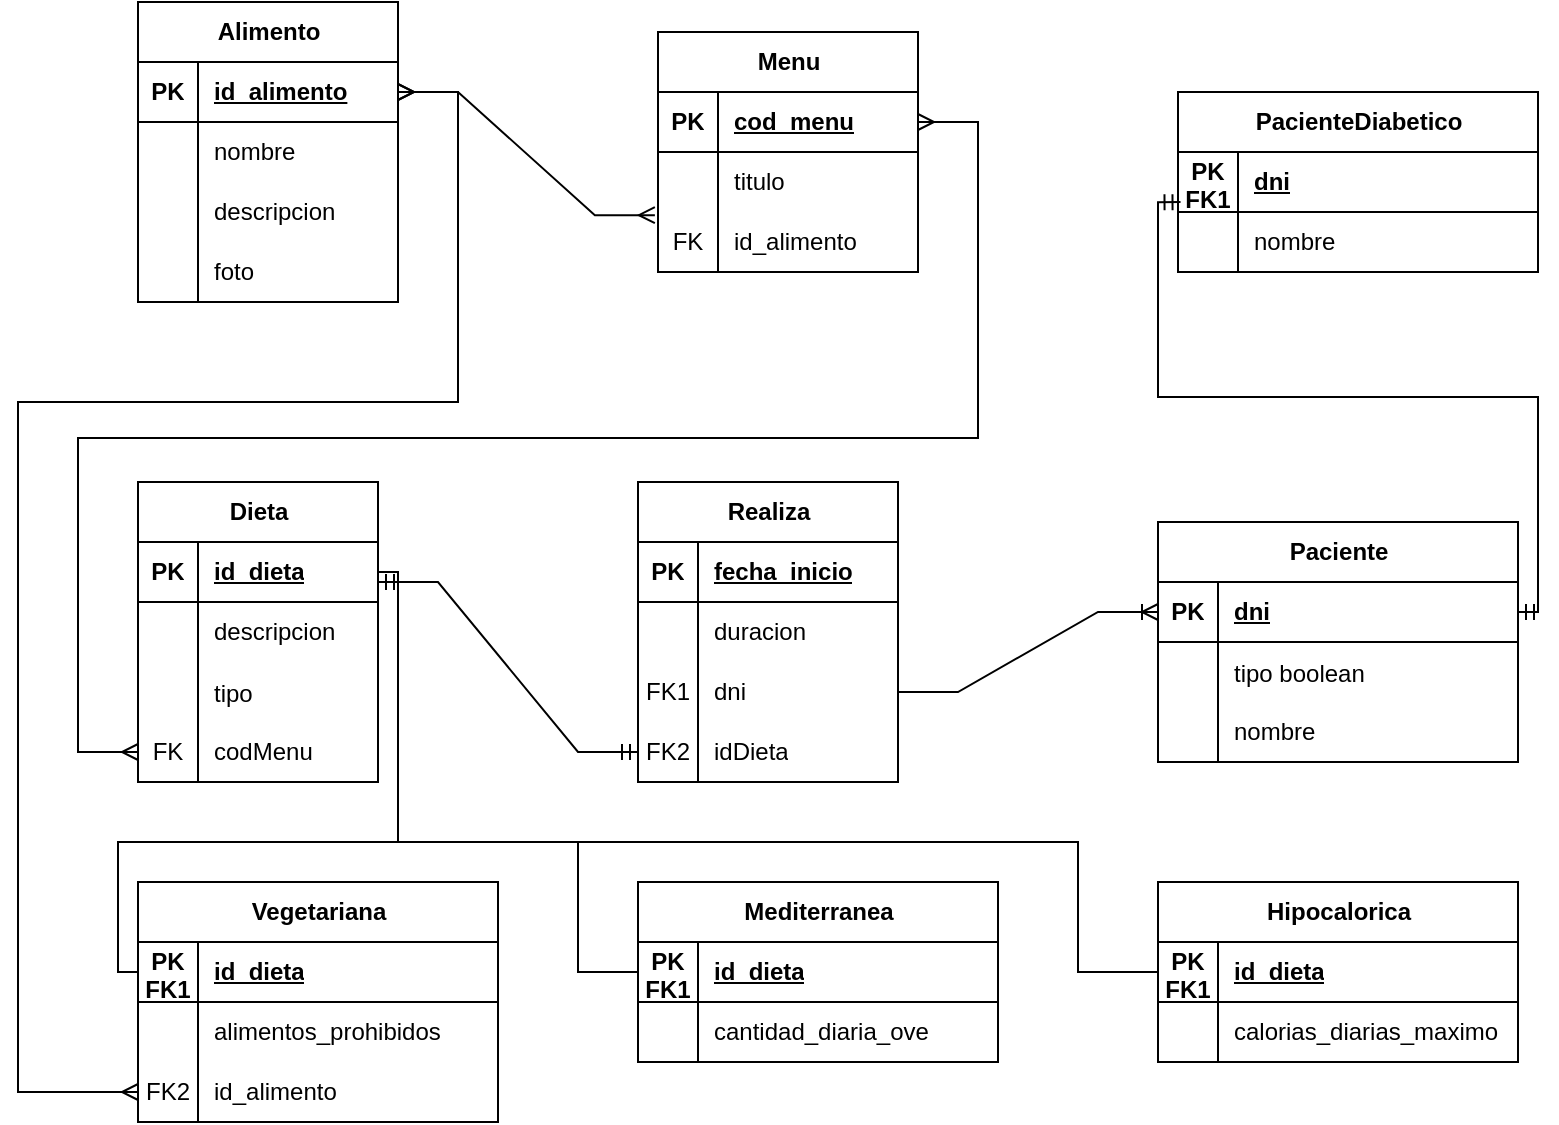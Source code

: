 <mxfile version="23.0.2" type="device">
  <diagram name="Página-1" id="PjyXZBTH8iqcSzbj1ysi">
    <mxGraphModel dx="1114" dy="709" grid="1" gridSize="10" guides="1" tooltips="1" connect="1" arrows="1" fold="1" page="1" pageScale="1" pageWidth="827" pageHeight="1169" math="0" shadow="0">
      <root>
        <mxCell id="0" />
        <mxCell id="1" parent="0" />
        <mxCell id="Nwt4QLYujGheJ6E__Qkh-1" value="Alimento" style="shape=table;startSize=30;container=1;collapsible=1;childLayout=tableLayout;fixedRows=1;rowLines=0;fontStyle=1;align=center;resizeLast=1;html=1;" vertex="1" parent="1">
          <mxGeometry x="80" y="120" width="130" height="150" as="geometry" />
        </mxCell>
        <mxCell id="Nwt4QLYujGheJ6E__Qkh-2" value="" style="shape=tableRow;horizontal=0;startSize=0;swimlaneHead=0;swimlaneBody=0;fillColor=none;collapsible=0;dropTarget=0;points=[[0,0.5],[1,0.5]];portConstraint=eastwest;top=0;left=0;right=0;bottom=1;" vertex="1" parent="Nwt4QLYujGheJ6E__Qkh-1">
          <mxGeometry y="30" width="130" height="30" as="geometry" />
        </mxCell>
        <mxCell id="Nwt4QLYujGheJ6E__Qkh-3" value="PK" style="shape=partialRectangle;connectable=0;fillColor=none;top=0;left=0;bottom=0;right=0;fontStyle=1;overflow=hidden;whiteSpace=wrap;html=1;" vertex="1" parent="Nwt4QLYujGheJ6E__Qkh-2">
          <mxGeometry width="30" height="30" as="geometry">
            <mxRectangle width="30" height="30" as="alternateBounds" />
          </mxGeometry>
        </mxCell>
        <mxCell id="Nwt4QLYujGheJ6E__Qkh-4" value="id_alimento" style="shape=partialRectangle;connectable=0;fillColor=none;top=0;left=0;bottom=0;right=0;align=left;spacingLeft=6;fontStyle=5;overflow=hidden;whiteSpace=wrap;html=1;" vertex="1" parent="Nwt4QLYujGheJ6E__Qkh-2">
          <mxGeometry x="30" width="100" height="30" as="geometry">
            <mxRectangle width="100" height="30" as="alternateBounds" />
          </mxGeometry>
        </mxCell>
        <mxCell id="Nwt4QLYujGheJ6E__Qkh-5" value="" style="shape=tableRow;horizontal=0;startSize=0;swimlaneHead=0;swimlaneBody=0;fillColor=none;collapsible=0;dropTarget=0;points=[[0,0.5],[1,0.5]];portConstraint=eastwest;top=0;left=0;right=0;bottom=0;" vertex="1" parent="Nwt4QLYujGheJ6E__Qkh-1">
          <mxGeometry y="60" width="130" height="30" as="geometry" />
        </mxCell>
        <mxCell id="Nwt4QLYujGheJ6E__Qkh-6" value="" style="shape=partialRectangle;connectable=0;fillColor=none;top=0;left=0;bottom=0;right=0;editable=1;overflow=hidden;whiteSpace=wrap;html=1;" vertex="1" parent="Nwt4QLYujGheJ6E__Qkh-5">
          <mxGeometry width="30" height="30" as="geometry">
            <mxRectangle width="30" height="30" as="alternateBounds" />
          </mxGeometry>
        </mxCell>
        <mxCell id="Nwt4QLYujGheJ6E__Qkh-7" value="nombre" style="shape=partialRectangle;connectable=0;fillColor=none;top=0;left=0;bottom=0;right=0;align=left;spacingLeft=6;overflow=hidden;whiteSpace=wrap;html=1;" vertex="1" parent="Nwt4QLYujGheJ6E__Qkh-5">
          <mxGeometry x="30" width="100" height="30" as="geometry">
            <mxRectangle width="100" height="30" as="alternateBounds" />
          </mxGeometry>
        </mxCell>
        <mxCell id="Nwt4QLYujGheJ6E__Qkh-8" value="" style="shape=tableRow;horizontal=0;startSize=0;swimlaneHead=0;swimlaneBody=0;fillColor=none;collapsible=0;dropTarget=0;points=[[0,0.5],[1,0.5]];portConstraint=eastwest;top=0;left=0;right=0;bottom=0;" vertex="1" parent="Nwt4QLYujGheJ6E__Qkh-1">
          <mxGeometry y="90" width="130" height="30" as="geometry" />
        </mxCell>
        <mxCell id="Nwt4QLYujGheJ6E__Qkh-9" value="" style="shape=partialRectangle;connectable=0;fillColor=none;top=0;left=0;bottom=0;right=0;editable=1;overflow=hidden;whiteSpace=wrap;html=1;" vertex="1" parent="Nwt4QLYujGheJ6E__Qkh-8">
          <mxGeometry width="30" height="30" as="geometry">
            <mxRectangle width="30" height="30" as="alternateBounds" />
          </mxGeometry>
        </mxCell>
        <mxCell id="Nwt4QLYujGheJ6E__Qkh-10" value="descripcion" style="shape=partialRectangle;connectable=0;fillColor=none;top=0;left=0;bottom=0;right=0;align=left;spacingLeft=6;overflow=hidden;whiteSpace=wrap;html=1;" vertex="1" parent="Nwt4QLYujGheJ6E__Qkh-8">
          <mxGeometry x="30" width="100" height="30" as="geometry">
            <mxRectangle width="100" height="30" as="alternateBounds" />
          </mxGeometry>
        </mxCell>
        <mxCell id="Nwt4QLYujGheJ6E__Qkh-11" value="" style="shape=tableRow;horizontal=0;startSize=0;swimlaneHead=0;swimlaneBody=0;fillColor=none;collapsible=0;dropTarget=0;points=[[0,0.5],[1,0.5]];portConstraint=eastwest;top=0;left=0;right=0;bottom=0;" vertex="1" parent="Nwt4QLYujGheJ6E__Qkh-1">
          <mxGeometry y="120" width="130" height="30" as="geometry" />
        </mxCell>
        <mxCell id="Nwt4QLYujGheJ6E__Qkh-12" value="" style="shape=partialRectangle;connectable=0;fillColor=none;top=0;left=0;bottom=0;right=0;editable=1;overflow=hidden;whiteSpace=wrap;html=1;" vertex="1" parent="Nwt4QLYujGheJ6E__Qkh-11">
          <mxGeometry width="30" height="30" as="geometry">
            <mxRectangle width="30" height="30" as="alternateBounds" />
          </mxGeometry>
        </mxCell>
        <mxCell id="Nwt4QLYujGheJ6E__Qkh-13" value="foto" style="shape=partialRectangle;connectable=0;fillColor=none;top=0;left=0;bottom=0;right=0;align=left;spacingLeft=6;overflow=hidden;whiteSpace=wrap;html=1;" vertex="1" parent="Nwt4QLYujGheJ6E__Qkh-11">
          <mxGeometry x="30" width="100" height="30" as="geometry">
            <mxRectangle width="100" height="30" as="alternateBounds" />
          </mxGeometry>
        </mxCell>
        <mxCell id="Nwt4QLYujGheJ6E__Qkh-14" value="Menu" style="shape=table;startSize=30;container=1;collapsible=1;childLayout=tableLayout;fixedRows=1;rowLines=0;fontStyle=1;align=center;resizeLast=1;html=1;" vertex="1" parent="1">
          <mxGeometry x="340" y="135" width="130" height="120" as="geometry" />
        </mxCell>
        <mxCell id="Nwt4QLYujGheJ6E__Qkh-15" value="" style="shape=tableRow;horizontal=0;startSize=0;swimlaneHead=0;swimlaneBody=0;fillColor=none;collapsible=0;dropTarget=0;points=[[0,0.5],[1,0.5]];portConstraint=eastwest;top=0;left=0;right=0;bottom=1;" vertex="1" parent="Nwt4QLYujGheJ6E__Qkh-14">
          <mxGeometry y="30" width="130" height="30" as="geometry" />
        </mxCell>
        <mxCell id="Nwt4QLYujGheJ6E__Qkh-16" value="PK" style="shape=partialRectangle;connectable=0;fillColor=none;top=0;left=0;bottom=0;right=0;fontStyle=1;overflow=hidden;whiteSpace=wrap;html=1;" vertex="1" parent="Nwt4QLYujGheJ6E__Qkh-15">
          <mxGeometry width="30" height="30" as="geometry">
            <mxRectangle width="30" height="30" as="alternateBounds" />
          </mxGeometry>
        </mxCell>
        <mxCell id="Nwt4QLYujGheJ6E__Qkh-17" value="cod_menu" style="shape=partialRectangle;connectable=0;fillColor=none;top=0;left=0;bottom=0;right=0;align=left;spacingLeft=6;fontStyle=5;overflow=hidden;whiteSpace=wrap;html=1;" vertex="1" parent="Nwt4QLYujGheJ6E__Qkh-15">
          <mxGeometry x="30" width="100" height="30" as="geometry">
            <mxRectangle width="100" height="30" as="alternateBounds" />
          </mxGeometry>
        </mxCell>
        <mxCell id="Nwt4QLYujGheJ6E__Qkh-18" value="" style="shape=tableRow;horizontal=0;startSize=0;swimlaneHead=0;swimlaneBody=0;fillColor=none;collapsible=0;dropTarget=0;points=[[0,0.5],[1,0.5]];portConstraint=eastwest;top=0;left=0;right=0;bottom=0;" vertex="1" parent="Nwt4QLYujGheJ6E__Qkh-14">
          <mxGeometry y="60" width="130" height="30" as="geometry" />
        </mxCell>
        <mxCell id="Nwt4QLYujGheJ6E__Qkh-19" value="" style="shape=partialRectangle;connectable=0;fillColor=none;top=0;left=0;bottom=0;right=0;editable=1;overflow=hidden;whiteSpace=wrap;html=1;" vertex="1" parent="Nwt4QLYujGheJ6E__Qkh-18">
          <mxGeometry width="30" height="30" as="geometry">
            <mxRectangle width="30" height="30" as="alternateBounds" />
          </mxGeometry>
        </mxCell>
        <mxCell id="Nwt4QLYujGheJ6E__Qkh-20" value="titulo" style="shape=partialRectangle;connectable=0;fillColor=none;top=0;left=0;bottom=0;right=0;align=left;spacingLeft=6;overflow=hidden;whiteSpace=wrap;html=1;" vertex="1" parent="Nwt4QLYujGheJ6E__Qkh-18">
          <mxGeometry x="30" width="100" height="30" as="geometry">
            <mxRectangle width="100" height="30" as="alternateBounds" />
          </mxGeometry>
        </mxCell>
        <mxCell id="Nwt4QLYujGheJ6E__Qkh-21" value="" style="shape=tableRow;horizontal=0;startSize=0;swimlaneHead=0;swimlaneBody=0;fillColor=none;collapsible=0;dropTarget=0;points=[[0,0.5],[1,0.5]];portConstraint=eastwest;top=0;left=0;right=0;bottom=0;" vertex="1" parent="Nwt4QLYujGheJ6E__Qkh-14">
          <mxGeometry y="90" width="130" height="30" as="geometry" />
        </mxCell>
        <mxCell id="Nwt4QLYujGheJ6E__Qkh-22" value="FK" style="shape=partialRectangle;connectable=0;fillColor=none;top=0;left=0;bottom=0;right=0;editable=1;overflow=hidden;whiteSpace=wrap;html=1;" vertex="1" parent="Nwt4QLYujGheJ6E__Qkh-21">
          <mxGeometry width="30" height="30" as="geometry">
            <mxRectangle width="30" height="30" as="alternateBounds" />
          </mxGeometry>
        </mxCell>
        <mxCell id="Nwt4QLYujGheJ6E__Qkh-23" value="id_alimento" style="shape=partialRectangle;connectable=0;fillColor=none;top=0;left=0;bottom=0;right=0;align=left;spacingLeft=6;overflow=hidden;whiteSpace=wrap;html=1;" vertex="1" parent="Nwt4QLYujGheJ6E__Qkh-21">
          <mxGeometry x="30" width="100" height="30" as="geometry">
            <mxRectangle width="100" height="30" as="alternateBounds" />
          </mxGeometry>
        </mxCell>
        <mxCell id="Nwt4QLYujGheJ6E__Qkh-27" value="Dieta" style="shape=table;startSize=30;container=1;collapsible=1;childLayout=tableLayout;fixedRows=1;rowLines=0;fontStyle=1;align=center;resizeLast=1;html=1;" vertex="1" parent="1">
          <mxGeometry x="80" y="360" width="120" height="150" as="geometry" />
        </mxCell>
        <mxCell id="Nwt4QLYujGheJ6E__Qkh-28" value="" style="shape=tableRow;horizontal=0;startSize=0;swimlaneHead=0;swimlaneBody=0;fillColor=none;collapsible=0;dropTarget=0;points=[[0,0.5],[1,0.5]];portConstraint=eastwest;top=0;left=0;right=0;bottom=1;" vertex="1" parent="Nwt4QLYujGheJ6E__Qkh-27">
          <mxGeometry y="30" width="120" height="30" as="geometry" />
        </mxCell>
        <mxCell id="Nwt4QLYujGheJ6E__Qkh-29" value="PK" style="shape=partialRectangle;connectable=0;fillColor=none;top=0;left=0;bottom=0;right=0;fontStyle=1;overflow=hidden;whiteSpace=wrap;html=1;" vertex="1" parent="Nwt4QLYujGheJ6E__Qkh-28">
          <mxGeometry width="30" height="30" as="geometry">
            <mxRectangle width="30" height="30" as="alternateBounds" />
          </mxGeometry>
        </mxCell>
        <mxCell id="Nwt4QLYujGheJ6E__Qkh-30" value="id_dieta" style="shape=partialRectangle;connectable=0;fillColor=none;top=0;left=0;bottom=0;right=0;align=left;spacingLeft=6;fontStyle=5;overflow=hidden;whiteSpace=wrap;html=1;" vertex="1" parent="Nwt4QLYujGheJ6E__Qkh-28">
          <mxGeometry x="30" width="90" height="30" as="geometry">
            <mxRectangle width="90" height="30" as="alternateBounds" />
          </mxGeometry>
        </mxCell>
        <mxCell id="Nwt4QLYujGheJ6E__Qkh-31" value="" style="shape=tableRow;horizontal=0;startSize=0;swimlaneHead=0;swimlaneBody=0;fillColor=none;collapsible=0;dropTarget=0;points=[[0,0.5],[1,0.5]];portConstraint=eastwest;top=0;left=0;right=0;bottom=0;" vertex="1" parent="Nwt4QLYujGheJ6E__Qkh-27">
          <mxGeometry y="60" width="120" height="30" as="geometry" />
        </mxCell>
        <mxCell id="Nwt4QLYujGheJ6E__Qkh-32" value="" style="shape=partialRectangle;connectable=0;fillColor=none;top=0;left=0;bottom=0;right=0;editable=1;overflow=hidden;whiteSpace=wrap;html=1;" vertex="1" parent="Nwt4QLYujGheJ6E__Qkh-31">
          <mxGeometry width="30" height="30" as="geometry">
            <mxRectangle width="30" height="30" as="alternateBounds" />
          </mxGeometry>
        </mxCell>
        <mxCell id="Nwt4QLYujGheJ6E__Qkh-33" value="descripcion" style="shape=partialRectangle;connectable=0;fillColor=none;top=0;left=0;bottom=0;right=0;align=left;spacingLeft=6;overflow=hidden;whiteSpace=wrap;html=1;" vertex="1" parent="Nwt4QLYujGheJ6E__Qkh-31">
          <mxGeometry x="30" width="90" height="30" as="geometry">
            <mxRectangle width="90" height="30" as="alternateBounds" />
          </mxGeometry>
        </mxCell>
        <mxCell id="Nwt4QLYujGheJ6E__Qkh-118" value="" style="shape=tableRow;horizontal=0;startSize=0;swimlaneHead=0;swimlaneBody=0;fillColor=none;collapsible=0;dropTarget=0;points=[[0,0.5],[1,0.5]];portConstraint=eastwest;top=0;left=0;right=0;bottom=0;" vertex="1" parent="Nwt4QLYujGheJ6E__Qkh-27">
          <mxGeometry y="90" width="120" height="30" as="geometry" />
        </mxCell>
        <mxCell id="Nwt4QLYujGheJ6E__Qkh-119" value="" style="shape=partialRectangle;connectable=0;fillColor=none;top=0;left=0;bottom=0;right=0;editable=1;overflow=hidden;" vertex="1" parent="Nwt4QLYujGheJ6E__Qkh-118">
          <mxGeometry width="30" height="30" as="geometry">
            <mxRectangle width="30" height="30" as="alternateBounds" />
          </mxGeometry>
        </mxCell>
        <mxCell id="Nwt4QLYujGheJ6E__Qkh-120" value="tipo" style="shape=partialRectangle;connectable=0;fillColor=none;top=0;left=0;bottom=0;right=0;align=left;spacingLeft=6;overflow=hidden;" vertex="1" parent="Nwt4QLYujGheJ6E__Qkh-118">
          <mxGeometry x="30" width="90" height="30" as="geometry">
            <mxRectangle width="90" height="30" as="alternateBounds" />
          </mxGeometry>
        </mxCell>
        <mxCell id="Nwt4QLYujGheJ6E__Qkh-34" value="" style="shape=tableRow;horizontal=0;startSize=0;swimlaneHead=0;swimlaneBody=0;fillColor=none;collapsible=0;dropTarget=0;points=[[0,0.5],[1,0.5]];portConstraint=eastwest;top=0;left=0;right=0;bottom=0;" vertex="1" parent="Nwt4QLYujGheJ6E__Qkh-27">
          <mxGeometry y="120" width="120" height="30" as="geometry" />
        </mxCell>
        <mxCell id="Nwt4QLYujGheJ6E__Qkh-35" value="FK" style="shape=partialRectangle;connectable=0;fillColor=none;top=0;left=0;bottom=0;right=0;editable=1;overflow=hidden;whiteSpace=wrap;html=1;" vertex="1" parent="Nwt4QLYujGheJ6E__Qkh-34">
          <mxGeometry width="30" height="30" as="geometry">
            <mxRectangle width="30" height="30" as="alternateBounds" />
          </mxGeometry>
        </mxCell>
        <mxCell id="Nwt4QLYujGheJ6E__Qkh-36" value="codMenu" style="shape=partialRectangle;connectable=0;fillColor=none;top=0;left=0;bottom=0;right=0;align=left;spacingLeft=6;overflow=hidden;whiteSpace=wrap;html=1;" vertex="1" parent="Nwt4QLYujGheJ6E__Qkh-34">
          <mxGeometry x="30" width="90" height="30" as="geometry">
            <mxRectangle width="90" height="30" as="alternateBounds" />
          </mxGeometry>
        </mxCell>
        <mxCell id="Nwt4QLYujGheJ6E__Qkh-43" value="" style="edgeStyle=entityRelationEdgeStyle;fontSize=12;html=1;endArrow=ERmany;startArrow=ERmany;rounded=0;exitX=1;exitY=0.5;exitDx=0;exitDy=0;entryX=-0.012;entryY=0.053;entryDx=0;entryDy=0;entryPerimeter=0;" edge="1" parent="1" source="Nwt4QLYujGheJ6E__Qkh-2" target="Nwt4QLYujGheJ6E__Qkh-21">
          <mxGeometry width="100" height="100" relative="1" as="geometry">
            <mxPoint x="320" y="380" as="sourcePoint" />
            <mxPoint x="340" y="240" as="targetPoint" />
          </mxGeometry>
        </mxCell>
        <mxCell id="Nwt4QLYujGheJ6E__Qkh-44" value="" style="edgeStyle=orthogonalEdgeStyle;fontSize=12;html=1;endArrow=ERmany;startArrow=ERmany;rounded=0;entryX=0;entryY=0.5;entryDx=0;entryDy=0;exitX=1;exitY=0.5;exitDx=0;exitDy=0;" edge="1" parent="1" source="Nwt4QLYujGheJ6E__Qkh-15" target="Nwt4QLYujGheJ6E__Qkh-34">
          <mxGeometry width="100" height="100" relative="1" as="geometry">
            <mxPoint x="320" y="380" as="sourcePoint" />
            <mxPoint x="420" y="280" as="targetPoint" />
            <Array as="points">
              <mxPoint x="500" y="180" />
              <mxPoint x="500" y="338" />
              <mxPoint x="50" y="338" />
              <mxPoint x="50" y="495" />
            </Array>
          </mxGeometry>
        </mxCell>
        <mxCell id="Nwt4QLYujGheJ6E__Qkh-45" value="Vegetariana" style="shape=table;startSize=30;container=1;collapsible=1;childLayout=tableLayout;fixedRows=1;rowLines=0;fontStyle=1;align=center;resizeLast=1;html=1;" vertex="1" parent="1">
          <mxGeometry x="80" y="560" width="180" height="120" as="geometry" />
        </mxCell>
        <mxCell id="Nwt4QLYujGheJ6E__Qkh-46" value="" style="shape=tableRow;horizontal=0;startSize=0;swimlaneHead=0;swimlaneBody=0;fillColor=none;collapsible=0;dropTarget=0;points=[[0,0.5],[1,0.5]];portConstraint=eastwest;top=0;left=0;right=0;bottom=1;" vertex="1" parent="Nwt4QLYujGheJ6E__Qkh-45">
          <mxGeometry y="30" width="180" height="30" as="geometry" />
        </mxCell>
        <mxCell id="Nwt4QLYujGheJ6E__Qkh-47" value="PK FK1" style="shape=partialRectangle;connectable=0;fillColor=none;top=0;left=0;bottom=0;right=0;fontStyle=1;overflow=hidden;whiteSpace=wrap;html=1;" vertex="1" parent="Nwt4QLYujGheJ6E__Qkh-46">
          <mxGeometry width="30" height="30" as="geometry">
            <mxRectangle width="30" height="30" as="alternateBounds" />
          </mxGeometry>
        </mxCell>
        <mxCell id="Nwt4QLYujGheJ6E__Qkh-48" value="id_dieta" style="shape=partialRectangle;connectable=0;fillColor=none;top=0;left=0;bottom=0;right=0;align=left;spacingLeft=6;fontStyle=5;overflow=hidden;whiteSpace=wrap;html=1;" vertex="1" parent="Nwt4QLYujGheJ6E__Qkh-46">
          <mxGeometry x="30" width="150" height="30" as="geometry">
            <mxRectangle width="150" height="30" as="alternateBounds" />
          </mxGeometry>
        </mxCell>
        <mxCell id="Nwt4QLYujGheJ6E__Qkh-52" value="" style="shape=tableRow;horizontal=0;startSize=0;swimlaneHead=0;swimlaneBody=0;fillColor=none;collapsible=0;dropTarget=0;points=[[0,0.5],[1,0.5]];portConstraint=eastwest;top=0;left=0;right=0;bottom=0;" vertex="1" parent="Nwt4QLYujGheJ6E__Qkh-45">
          <mxGeometry y="60" width="180" height="30" as="geometry" />
        </mxCell>
        <mxCell id="Nwt4QLYujGheJ6E__Qkh-53" value="" style="shape=partialRectangle;connectable=0;fillColor=none;top=0;left=0;bottom=0;right=0;editable=1;overflow=hidden;whiteSpace=wrap;html=1;" vertex="1" parent="Nwt4QLYujGheJ6E__Qkh-52">
          <mxGeometry width="30" height="30" as="geometry">
            <mxRectangle width="30" height="30" as="alternateBounds" />
          </mxGeometry>
        </mxCell>
        <mxCell id="Nwt4QLYujGheJ6E__Qkh-54" value="alimentos_prohibidos" style="shape=partialRectangle;connectable=0;fillColor=none;top=0;left=0;bottom=0;right=0;align=left;spacingLeft=6;overflow=hidden;whiteSpace=wrap;html=1;" vertex="1" parent="Nwt4QLYujGheJ6E__Qkh-52">
          <mxGeometry x="30" width="150" height="30" as="geometry">
            <mxRectangle width="150" height="30" as="alternateBounds" />
          </mxGeometry>
        </mxCell>
        <mxCell id="Nwt4QLYujGheJ6E__Qkh-55" value="" style="shape=tableRow;horizontal=0;startSize=0;swimlaneHead=0;swimlaneBody=0;fillColor=none;collapsible=0;dropTarget=0;points=[[0,0.5],[1,0.5]];portConstraint=eastwest;top=0;left=0;right=0;bottom=0;" vertex="1" parent="Nwt4QLYujGheJ6E__Qkh-45">
          <mxGeometry y="90" width="180" height="30" as="geometry" />
        </mxCell>
        <mxCell id="Nwt4QLYujGheJ6E__Qkh-56" value="FK2" style="shape=partialRectangle;connectable=0;fillColor=none;top=0;left=0;bottom=0;right=0;editable=1;overflow=hidden;whiteSpace=wrap;html=1;" vertex="1" parent="Nwt4QLYujGheJ6E__Qkh-55">
          <mxGeometry width="30" height="30" as="geometry">
            <mxRectangle width="30" height="30" as="alternateBounds" />
          </mxGeometry>
        </mxCell>
        <mxCell id="Nwt4QLYujGheJ6E__Qkh-57" value="id_alimento" style="shape=partialRectangle;connectable=0;fillColor=none;top=0;left=0;bottom=0;right=0;align=left;spacingLeft=6;overflow=hidden;whiteSpace=wrap;html=1;" vertex="1" parent="Nwt4QLYujGheJ6E__Qkh-55">
          <mxGeometry x="30" width="150" height="30" as="geometry">
            <mxRectangle width="150" height="30" as="alternateBounds" />
          </mxGeometry>
        </mxCell>
        <mxCell id="Nwt4QLYujGheJ6E__Qkh-58" value="Mediterranea" style="shape=table;startSize=30;container=1;collapsible=1;childLayout=tableLayout;fixedRows=1;rowLines=0;fontStyle=1;align=center;resizeLast=1;html=1;" vertex="1" parent="1">
          <mxGeometry x="330" y="560" width="180" height="90" as="geometry" />
        </mxCell>
        <mxCell id="Nwt4QLYujGheJ6E__Qkh-59" value="" style="shape=tableRow;horizontal=0;startSize=0;swimlaneHead=0;swimlaneBody=0;fillColor=none;collapsible=0;dropTarget=0;points=[[0,0.5],[1,0.5]];portConstraint=eastwest;top=0;left=0;right=0;bottom=1;" vertex="1" parent="Nwt4QLYujGheJ6E__Qkh-58">
          <mxGeometry y="30" width="180" height="30" as="geometry" />
        </mxCell>
        <mxCell id="Nwt4QLYujGheJ6E__Qkh-60" value="PK FK1" style="shape=partialRectangle;connectable=0;fillColor=none;top=0;left=0;bottom=0;right=0;fontStyle=1;overflow=hidden;whiteSpace=wrap;html=1;" vertex="1" parent="Nwt4QLYujGheJ6E__Qkh-59">
          <mxGeometry width="30" height="30" as="geometry">
            <mxRectangle width="30" height="30" as="alternateBounds" />
          </mxGeometry>
        </mxCell>
        <mxCell id="Nwt4QLYujGheJ6E__Qkh-61" value="id_dieta" style="shape=partialRectangle;connectable=0;fillColor=none;top=0;left=0;bottom=0;right=0;align=left;spacingLeft=6;fontStyle=5;overflow=hidden;whiteSpace=wrap;html=1;" vertex="1" parent="Nwt4QLYujGheJ6E__Qkh-59">
          <mxGeometry x="30" width="150" height="30" as="geometry">
            <mxRectangle width="150" height="30" as="alternateBounds" />
          </mxGeometry>
        </mxCell>
        <mxCell id="Nwt4QLYujGheJ6E__Qkh-62" value="" style="shape=tableRow;horizontal=0;startSize=0;swimlaneHead=0;swimlaneBody=0;fillColor=none;collapsible=0;dropTarget=0;points=[[0,0.5],[1,0.5]];portConstraint=eastwest;top=0;left=0;right=0;bottom=0;" vertex="1" parent="Nwt4QLYujGheJ6E__Qkh-58">
          <mxGeometry y="60" width="180" height="30" as="geometry" />
        </mxCell>
        <mxCell id="Nwt4QLYujGheJ6E__Qkh-63" value="" style="shape=partialRectangle;connectable=0;fillColor=none;top=0;left=0;bottom=0;right=0;editable=1;overflow=hidden;whiteSpace=wrap;html=1;" vertex="1" parent="Nwt4QLYujGheJ6E__Qkh-62">
          <mxGeometry width="30" height="30" as="geometry">
            <mxRectangle width="30" height="30" as="alternateBounds" />
          </mxGeometry>
        </mxCell>
        <mxCell id="Nwt4QLYujGheJ6E__Qkh-64" value="cantidad_diaria_ove" style="shape=partialRectangle;connectable=0;fillColor=none;top=0;left=0;bottom=0;right=0;align=left;spacingLeft=6;overflow=hidden;whiteSpace=wrap;html=1;" vertex="1" parent="Nwt4QLYujGheJ6E__Qkh-62">
          <mxGeometry x="30" width="150" height="30" as="geometry">
            <mxRectangle width="150" height="30" as="alternateBounds" />
          </mxGeometry>
        </mxCell>
        <mxCell id="Nwt4QLYujGheJ6E__Qkh-78" value="Hipocalorica" style="shape=table;startSize=30;container=1;collapsible=1;childLayout=tableLayout;fixedRows=1;rowLines=0;fontStyle=1;align=center;resizeLast=1;html=1;" vertex="1" parent="1">
          <mxGeometry x="590" y="560" width="180" height="90" as="geometry" />
        </mxCell>
        <mxCell id="Nwt4QLYujGheJ6E__Qkh-79" value="" style="shape=tableRow;horizontal=0;startSize=0;swimlaneHead=0;swimlaneBody=0;fillColor=none;collapsible=0;dropTarget=0;points=[[0,0.5],[1,0.5]];portConstraint=eastwest;top=0;left=0;right=0;bottom=1;" vertex="1" parent="Nwt4QLYujGheJ6E__Qkh-78">
          <mxGeometry y="30" width="180" height="30" as="geometry" />
        </mxCell>
        <mxCell id="Nwt4QLYujGheJ6E__Qkh-80" value="PK FK1" style="shape=partialRectangle;connectable=0;fillColor=none;top=0;left=0;bottom=0;right=0;fontStyle=1;overflow=hidden;whiteSpace=wrap;html=1;" vertex="1" parent="Nwt4QLYujGheJ6E__Qkh-79">
          <mxGeometry width="30" height="30" as="geometry">
            <mxRectangle width="30" height="30" as="alternateBounds" />
          </mxGeometry>
        </mxCell>
        <mxCell id="Nwt4QLYujGheJ6E__Qkh-81" value="id_dieta" style="shape=partialRectangle;connectable=0;fillColor=none;top=0;left=0;bottom=0;right=0;align=left;spacingLeft=6;fontStyle=5;overflow=hidden;whiteSpace=wrap;html=1;" vertex="1" parent="Nwt4QLYujGheJ6E__Qkh-79">
          <mxGeometry x="30" width="150" height="30" as="geometry">
            <mxRectangle width="150" height="30" as="alternateBounds" />
          </mxGeometry>
        </mxCell>
        <mxCell id="Nwt4QLYujGheJ6E__Qkh-82" value="" style="shape=tableRow;horizontal=0;startSize=0;swimlaneHead=0;swimlaneBody=0;fillColor=none;collapsible=0;dropTarget=0;points=[[0,0.5],[1,0.5]];portConstraint=eastwest;top=0;left=0;right=0;bottom=0;" vertex="1" parent="Nwt4QLYujGheJ6E__Qkh-78">
          <mxGeometry y="60" width="180" height="30" as="geometry" />
        </mxCell>
        <mxCell id="Nwt4QLYujGheJ6E__Qkh-83" value="" style="shape=partialRectangle;connectable=0;fillColor=none;top=0;left=0;bottom=0;right=0;editable=1;overflow=hidden;whiteSpace=wrap;html=1;" vertex="1" parent="Nwt4QLYujGheJ6E__Qkh-82">
          <mxGeometry width="30" height="30" as="geometry">
            <mxRectangle width="30" height="30" as="alternateBounds" />
          </mxGeometry>
        </mxCell>
        <mxCell id="Nwt4QLYujGheJ6E__Qkh-84" value="calorias_diarias_maximo" style="shape=partialRectangle;connectable=0;fillColor=none;top=0;left=0;bottom=0;right=0;align=left;spacingLeft=6;overflow=hidden;whiteSpace=wrap;html=1;" vertex="1" parent="Nwt4QLYujGheJ6E__Qkh-82">
          <mxGeometry x="30" width="150" height="30" as="geometry">
            <mxRectangle width="150" height="30" as="alternateBounds" />
          </mxGeometry>
        </mxCell>
        <mxCell id="Nwt4QLYujGheJ6E__Qkh-85" value="Realiza" style="shape=table;startSize=30;container=1;collapsible=1;childLayout=tableLayout;fixedRows=1;rowLines=0;fontStyle=1;align=center;resizeLast=1;html=1;" vertex="1" parent="1">
          <mxGeometry x="330" y="360" width="130" height="150" as="geometry" />
        </mxCell>
        <mxCell id="Nwt4QLYujGheJ6E__Qkh-86" value="" style="shape=tableRow;horizontal=0;startSize=0;swimlaneHead=0;swimlaneBody=0;fillColor=none;collapsible=0;dropTarget=0;points=[[0,0.5],[1,0.5]];portConstraint=eastwest;top=0;left=0;right=0;bottom=1;" vertex="1" parent="Nwt4QLYujGheJ6E__Qkh-85">
          <mxGeometry y="30" width="130" height="30" as="geometry" />
        </mxCell>
        <mxCell id="Nwt4QLYujGheJ6E__Qkh-87" value="PK" style="shape=partialRectangle;connectable=0;fillColor=none;top=0;left=0;bottom=0;right=0;fontStyle=1;overflow=hidden;whiteSpace=wrap;html=1;" vertex="1" parent="Nwt4QLYujGheJ6E__Qkh-86">
          <mxGeometry width="30" height="30" as="geometry">
            <mxRectangle width="30" height="30" as="alternateBounds" />
          </mxGeometry>
        </mxCell>
        <mxCell id="Nwt4QLYujGheJ6E__Qkh-88" value="fecha_inicio" style="shape=partialRectangle;connectable=0;fillColor=none;top=0;left=0;bottom=0;right=0;align=left;spacingLeft=6;fontStyle=5;overflow=hidden;whiteSpace=wrap;html=1;" vertex="1" parent="Nwt4QLYujGheJ6E__Qkh-86">
          <mxGeometry x="30" width="100" height="30" as="geometry">
            <mxRectangle width="100" height="30" as="alternateBounds" />
          </mxGeometry>
        </mxCell>
        <mxCell id="Nwt4QLYujGheJ6E__Qkh-89" value="" style="shape=tableRow;horizontal=0;startSize=0;swimlaneHead=0;swimlaneBody=0;fillColor=none;collapsible=0;dropTarget=0;points=[[0,0.5],[1,0.5]];portConstraint=eastwest;top=0;left=0;right=0;bottom=0;" vertex="1" parent="Nwt4QLYujGheJ6E__Qkh-85">
          <mxGeometry y="60" width="130" height="30" as="geometry" />
        </mxCell>
        <mxCell id="Nwt4QLYujGheJ6E__Qkh-90" value="" style="shape=partialRectangle;connectable=0;fillColor=none;top=0;left=0;bottom=0;right=0;editable=1;overflow=hidden;whiteSpace=wrap;html=1;" vertex="1" parent="Nwt4QLYujGheJ6E__Qkh-89">
          <mxGeometry width="30" height="30" as="geometry">
            <mxRectangle width="30" height="30" as="alternateBounds" />
          </mxGeometry>
        </mxCell>
        <mxCell id="Nwt4QLYujGheJ6E__Qkh-91" value="duracion" style="shape=partialRectangle;connectable=0;fillColor=none;top=0;left=0;bottom=0;right=0;align=left;spacingLeft=6;overflow=hidden;whiteSpace=wrap;html=1;" vertex="1" parent="Nwt4QLYujGheJ6E__Qkh-89">
          <mxGeometry x="30" width="100" height="30" as="geometry">
            <mxRectangle width="100" height="30" as="alternateBounds" />
          </mxGeometry>
        </mxCell>
        <mxCell id="Nwt4QLYujGheJ6E__Qkh-92" value="" style="shape=tableRow;horizontal=0;startSize=0;swimlaneHead=0;swimlaneBody=0;fillColor=none;collapsible=0;dropTarget=0;points=[[0,0.5],[1,0.5]];portConstraint=eastwest;top=0;left=0;right=0;bottom=0;" vertex="1" parent="Nwt4QLYujGheJ6E__Qkh-85">
          <mxGeometry y="90" width="130" height="30" as="geometry" />
        </mxCell>
        <mxCell id="Nwt4QLYujGheJ6E__Qkh-93" value="FK1" style="shape=partialRectangle;connectable=0;fillColor=none;top=0;left=0;bottom=0;right=0;editable=1;overflow=hidden;whiteSpace=wrap;html=1;" vertex="1" parent="Nwt4QLYujGheJ6E__Qkh-92">
          <mxGeometry width="30" height="30" as="geometry">
            <mxRectangle width="30" height="30" as="alternateBounds" />
          </mxGeometry>
        </mxCell>
        <mxCell id="Nwt4QLYujGheJ6E__Qkh-94" value="dni" style="shape=partialRectangle;connectable=0;fillColor=none;top=0;left=0;bottom=0;right=0;align=left;spacingLeft=6;overflow=hidden;whiteSpace=wrap;html=1;" vertex="1" parent="Nwt4QLYujGheJ6E__Qkh-92">
          <mxGeometry x="30" width="100" height="30" as="geometry">
            <mxRectangle width="100" height="30" as="alternateBounds" />
          </mxGeometry>
        </mxCell>
        <mxCell id="Nwt4QLYujGheJ6E__Qkh-95" value="" style="shape=tableRow;horizontal=0;startSize=0;swimlaneHead=0;swimlaneBody=0;fillColor=none;collapsible=0;dropTarget=0;points=[[0,0.5],[1,0.5]];portConstraint=eastwest;top=0;left=0;right=0;bottom=0;" vertex="1" parent="Nwt4QLYujGheJ6E__Qkh-85">
          <mxGeometry y="120" width="130" height="30" as="geometry" />
        </mxCell>
        <mxCell id="Nwt4QLYujGheJ6E__Qkh-96" value="FK2" style="shape=partialRectangle;connectable=0;fillColor=none;top=0;left=0;bottom=0;right=0;editable=1;overflow=hidden;whiteSpace=wrap;html=1;" vertex="1" parent="Nwt4QLYujGheJ6E__Qkh-95">
          <mxGeometry width="30" height="30" as="geometry">
            <mxRectangle width="30" height="30" as="alternateBounds" />
          </mxGeometry>
        </mxCell>
        <mxCell id="Nwt4QLYujGheJ6E__Qkh-97" value="idDieta" style="shape=partialRectangle;connectable=0;fillColor=none;top=0;left=0;bottom=0;right=0;align=left;spacingLeft=6;overflow=hidden;whiteSpace=wrap;html=1;" vertex="1" parent="Nwt4QLYujGheJ6E__Qkh-95">
          <mxGeometry x="30" width="100" height="30" as="geometry">
            <mxRectangle width="100" height="30" as="alternateBounds" />
          </mxGeometry>
        </mxCell>
        <mxCell id="Nwt4QLYujGheJ6E__Qkh-98" value="Paciente" style="shape=table;startSize=30;container=1;collapsible=1;childLayout=tableLayout;fixedRows=1;rowLines=0;fontStyle=1;align=center;resizeLast=1;html=1;" vertex="1" parent="1">
          <mxGeometry x="590" y="380" width="180" height="120" as="geometry" />
        </mxCell>
        <mxCell id="Nwt4QLYujGheJ6E__Qkh-99" value="" style="shape=tableRow;horizontal=0;startSize=0;swimlaneHead=0;swimlaneBody=0;fillColor=none;collapsible=0;dropTarget=0;points=[[0,0.5],[1,0.5]];portConstraint=eastwest;top=0;left=0;right=0;bottom=1;" vertex="1" parent="Nwt4QLYujGheJ6E__Qkh-98">
          <mxGeometry y="30" width="180" height="30" as="geometry" />
        </mxCell>
        <mxCell id="Nwt4QLYujGheJ6E__Qkh-100" value="PK" style="shape=partialRectangle;connectable=0;fillColor=none;top=0;left=0;bottom=0;right=0;fontStyle=1;overflow=hidden;whiteSpace=wrap;html=1;" vertex="1" parent="Nwt4QLYujGheJ6E__Qkh-99">
          <mxGeometry width="30" height="30" as="geometry">
            <mxRectangle width="30" height="30" as="alternateBounds" />
          </mxGeometry>
        </mxCell>
        <mxCell id="Nwt4QLYujGheJ6E__Qkh-101" value="dni" style="shape=partialRectangle;connectable=0;fillColor=none;top=0;left=0;bottom=0;right=0;align=left;spacingLeft=6;fontStyle=5;overflow=hidden;whiteSpace=wrap;html=1;" vertex="1" parent="Nwt4QLYujGheJ6E__Qkh-99">
          <mxGeometry x="30" width="150" height="30" as="geometry">
            <mxRectangle width="150" height="30" as="alternateBounds" />
          </mxGeometry>
        </mxCell>
        <mxCell id="Nwt4QLYujGheJ6E__Qkh-128" value="" style="shape=tableRow;horizontal=0;startSize=0;swimlaneHead=0;swimlaneBody=0;fillColor=none;collapsible=0;dropTarget=0;points=[[0,0.5],[1,0.5]];portConstraint=eastwest;top=0;left=0;right=0;bottom=0;" vertex="1" parent="Nwt4QLYujGheJ6E__Qkh-98">
          <mxGeometry y="60" width="180" height="30" as="geometry" />
        </mxCell>
        <mxCell id="Nwt4QLYujGheJ6E__Qkh-129" value="" style="shape=partialRectangle;connectable=0;fillColor=none;top=0;left=0;bottom=0;right=0;editable=1;overflow=hidden;" vertex="1" parent="Nwt4QLYujGheJ6E__Qkh-128">
          <mxGeometry width="30" height="30" as="geometry">
            <mxRectangle width="30" height="30" as="alternateBounds" />
          </mxGeometry>
        </mxCell>
        <mxCell id="Nwt4QLYujGheJ6E__Qkh-130" value="tipo boolean" style="shape=partialRectangle;connectable=0;fillColor=none;top=0;left=0;bottom=0;right=0;align=left;spacingLeft=6;overflow=hidden;" vertex="1" parent="Nwt4QLYujGheJ6E__Qkh-128">
          <mxGeometry x="30" width="150" height="30" as="geometry">
            <mxRectangle width="150" height="30" as="alternateBounds" />
          </mxGeometry>
        </mxCell>
        <mxCell id="Nwt4QLYujGheJ6E__Qkh-102" value="" style="shape=tableRow;horizontal=0;startSize=0;swimlaneHead=0;swimlaneBody=0;fillColor=none;collapsible=0;dropTarget=0;points=[[0,0.5],[1,0.5]];portConstraint=eastwest;top=0;left=0;right=0;bottom=0;" vertex="1" parent="Nwt4QLYujGheJ6E__Qkh-98">
          <mxGeometry y="90" width="180" height="30" as="geometry" />
        </mxCell>
        <mxCell id="Nwt4QLYujGheJ6E__Qkh-103" value="" style="shape=partialRectangle;connectable=0;fillColor=none;top=0;left=0;bottom=0;right=0;editable=1;overflow=hidden;whiteSpace=wrap;html=1;" vertex="1" parent="Nwt4QLYujGheJ6E__Qkh-102">
          <mxGeometry width="30" height="30" as="geometry">
            <mxRectangle width="30" height="30" as="alternateBounds" />
          </mxGeometry>
        </mxCell>
        <mxCell id="Nwt4QLYujGheJ6E__Qkh-104" value="nombre" style="shape=partialRectangle;connectable=0;fillColor=none;top=0;left=0;bottom=0;right=0;align=left;spacingLeft=6;overflow=hidden;whiteSpace=wrap;html=1;" vertex="1" parent="Nwt4QLYujGheJ6E__Qkh-102">
          <mxGeometry x="30" width="150" height="30" as="geometry">
            <mxRectangle width="150" height="30" as="alternateBounds" />
          </mxGeometry>
        </mxCell>
        <mxCell id="Nwt4QLYujGheJ6E__Qkh-111" value="PacienteDiabetico" style="shape=table;startSize=30;container=1;collapsible=1;childLayout=tableLayout;fixedRows=1;rowLines=0;fontStyle=1;align=center;resizeLast=1;html=1;" vertex="1" parent="1">
          <mxGeometry x="600" y="165" width="180" height="90" as="geometry" />
        </mxCell>
        <mxCell id="Nwt4QLYujGheJ6E__Qkh-112" value="" style="shape=tableRow;horizontal=0;startSize=0;swimlaneHead=0;swimlaneBody=0;fillColor=none;collapsible=0;dropTarget=0;points=[[0,0.5],[1,0.5]];portConstraint=eastwest;top=0;left=0;right=0;bottom=1;" vertex="1" parent="Nwt4QLYujGheJ6E__Qkh-111">
          <mxGeometry y="30" width="180" height="30" as="geometry" />
        </mxCell>
        <mxCell id="Nwt4QLYujGheJ6E__Qkh-113" value="PK FK1" style="shape=partialRectangle;connectable=0;fillColor=none;top=0;left=0;bottom=0;right=0;fontStyle=1;overflow=hidden;whiteSpace=wrap;html=1;" vertex="1" parent="Nwt4QLYujGheJ6E__Qkh-112">
          <mxGeometry width="30" height="30" as="geometry">
            <mxRectangle width="30" height="30" as="alternateBounds" />
          </mxGeometry>
        </mxCell>
        <mxCell id="Nwt4QLYujGheJ6E__Qkh-114" value="dni" style="shape=partialRectangle;connectable=0;fillColor=none;top=0;left=0;bottom=0;right=0;align=left;spacingLeft=6;fontStyle=5;overflow=hidden;whiteSpace=wrap;html=1;" vertex="1" parent="Nwt4QLYujGheJ6E__Qkh-112">
          <mxGeometry x="30" width="150" height="30" as="geometry">
            <mxRectangle width="150" height="30" as="alternateBounds" />
          </mxGeometry>
        </mxCell>
        <mxCell id="Nwt4QLYujGheJ6E__Qkh-115" value="" style="shape=tableRow;horizontal=0;startSize=0;swimlaneHead=0;swimlaneBody=0;fillColor=none;collapsible=0;dropTarget=0;points=[[0,0.5],[1,0.5]];portConstraint=eastwest;top=0;left=0;right=0;bottom=0;" vertex="1" parent="Nwt4QLYujGheJ6E__Qkh-111">
          <mxGeometry y="60" width="180" height="30" as="geometry" />
        </mxCell>
        <mxCell id="Nwt4QLYujGheJ6E__Qkh-116" value="" style="shape=partialRectangle;connectable=0;fillColor=none;top=0;left=0;bottom=0;right=0;editable=1;overflow=hidden;whiteSpace=wrap;html=1;" vertex="1" parent="Nwt4QLYujGheJ6E__Qkh-115">
          <mxGeometry width="30" height="30" as="geometry">
            <mxRectangle width="30" height="30" as="alternateBounds" />
          </mxGeometry>
        </mxCell>
        <mxCell id="Nwt4QLYujGheJ6E__Qkh-117" value="nombre" style="shape=partialRectangle;connectable=0;fillColor=none;top=0;left=0;bottom=0;right=0;align=left;spacingLeft=6;overflow=hidden;whiteSpace=wrap;html=1;" vertex="1" parent="Nwt4QLYujGheJ6E__Qkh-115">
          <mxGeometry x="30" width="150" height="30" as="geometry">
            <mxRectangle width="150" height="30" as="alternateBounds" />
          </mxGeometry>
        </mxCell>
        <mxCell id="Nwt4QLYujGheJ6E__Qkh-121" value="" style="endArrow=none;html=1;rounded=0;exitX=1;exitY=0.5;exitDx=0;exitDy=0;entryX=0;entryY=0.5;entryDx=0;entryDy=0;edgeStyle=orthogonalEdgeStyle;" edge="1" parent="1" source="Nwt4QLYujGheJ6E__Qkh-28" target="Nwt4QLYujGheJ6E__Qkh-46">
          <mxGeometry relative="1" as="geometry">
            <mxPoint x="290" y="460" as="sourcePoint" />
            <mxPoint x="450" y="460" as="targetPoint" />
            <Array as="points">
              <mxPoint x="210" y="405" />
              <mxPoint x="210" y="540" />
              <mxPoint x="70" y="540" />
              <mxPoint x="70" y="605" />
            </Array>
          </mxGeometry>
        </mxCell>
        <mxCell id="Nwt4QLYujGheJ6E__Qkh-125" value="" style="endArrow=none;html=1;rounded=0;exitX=1;exitY=0.5;exitDx=0;exitDy=0;entryX=0;entryY=0.5;entryDx=0;entryDy=0;edgeStyle=orthogonalEdgeStyle;" edge="1" parent="1" source="Nwt4QLYujGheJ6E__Qkh-28" target="Nwt4QLYujGheJ6E__Qkh-59">
          <mxGeometry relative="1" as="geometry">
            <mxPoint x="290" y="460" as="sourcePoint" />
            <mxPoint x="450" y="460" as="targetPoint" />
            <Array as="points">
              <mxPoint x="210" y="405" />
              <mxPoint x="210" y="540" />
              <mxPoint x="300" y="540" />
              <mxPoint x="300" y="605" />
            </Array>
          </mxGeometry>
        </mxCell>
        <mxCell id="Nwt4QLYujGheJ6E__Qkh-126" value="" style="endArrow=none;html=1;rounded=0;exitX=1;exitY=0.5;exitDx=0;exitDy=0;edgeStyle=orthogonalEdgeStyle;entryX=0;entryY=0.5;entryDx=0;entryDy=0;" edge="1" parent="1" source="Nwt4QLYujGheJ6E__Qkh-28" target="Nwt4QLYujGheJ6E__Qkh-79">
          <mxGeometry relative="1" as="geometry">
            <mxPoint x="450" y="410" as="sourcePoint" />
            <mxPoint x="580" y="610" as="targetPoint" />
            <Array as="points">
              <mxPoint x="200" y="410" />
              <mxPoint x="210" y="410" />
              <mxPoint x="210" y="540" />
              <mxPoint x="550" y="540" />
              <mxPoint x="550" y="605" />
            </Array>
          </mxGeometry>
        </mxCell>
        <mxCell id="Nwt4QLYujGheJ6E__Qkh-127" value="" style="edgeStyle=orthogonalEdgeStyle;fontSize=12;html=1;endArrow=ERmany;startArrow=ERmany;rounded=0;exitX=0;exitY=0.5;exitDx=0;exitDy=0;entryX=1;entryY=0.5;entryDx=0;entryDy=0;" edge="1" parent="1" source="Nwt4QLYujGheJ6E__Qkh-55" target="Nwt4QLYujGheJ6E__Qkh-2">
          <mxGeometry width="100" height="100" relative="1" as="geometry">
            <mxPoint x="370" y="520" as="sourcePoint" />
            <mxPoint x="270" y="180" as="targetPoint" />
            <Array as="points">
              <mxPoint x="20" y="665" />
              <mxPoint x="20" y="320" />
              <mxPoint x="240" y="320" />
              <mxPoint x="240" y="165" />
            </Array>
          </mxGeometry>
        </mxCell>
        <mxCell id="Nwt4QLYujGheJ6E__Qkh-131" value="" style="edgeStyle=entityRelationEdgeStyle;fontSize=12;html=1;endArrow=ERmandOne;startArrow=ERmandOne;rounded=0;entryX=0;entryY=0.5;entryDx=0;entryDy=0;" edge="1" parent="1" target="Nwt4QLYujGheJ6E__Qkh-95">
          <mxGeometry width="100" height="100" relative="1" as="geometry">
            <mxPoint x="200" y="410" as="sourcePoint" />
            <mxPoint x="420" y="410" as="targetPoint" />
          </mxGeometry>
        </mxCell>
        <mxCell id="Nwt4QLYujGheJ6E__Qkh-132" value="" style="edgeStyle=entityRelationEdgeStyle;fontSize=12;html=1;endArrow=ERoneToMany;rounded=0;exitX=1;exitY=0.5;exitDx=0;exitDy=0;entryX=0;entryY=0.5;entryDx=0;entryDy=0;" edge="1" parent="1" source="Nwt4QLYujGheJ6E__Qkh-92" target="Nwt4QLYujGheJ6E__Qkh-99">
          <mxGeometry width="100" height="100" relative="1" as="geometry">
            <mxPoint x="320" y="510" as="sourcePoint" />
            <mxPoint x="420" y="410" as="targetPoint" />
          </mxGeometry>
        </mxCell>
        <mxCell id="Nwt4QLYujGheJ6E__Qkh-133" value="" style="edgeStyle=orthogonalEdgeStyle;fontSize=12;html=1;endArrow=ERmandOne;startArrow=ERmandOne;rounded=0;entryX=0.007;entryY=0.835;entryDx=0;entryDy=0;entryPerimeter=0;exitX=1;exitY=0.5;exitDx=0;exitDy=0;" edge="1" parent="1" source="Nwt4QLYujGheJ6E__Qkh-99" target="Nwt4QLYujGheJ6E__Qkh-112">
          <mxGeometry width="100" height="100" relative="1" as="geometry">
            <mxPoint x="320" y="510" as="sourcePoint" />
            <mxPoint x="420" y="410" as="targetPoint" />
          </mxGeometry>
        </mxCell>
      </root>
    </mxGraphModel>
  </diagram>
</mxfile>
